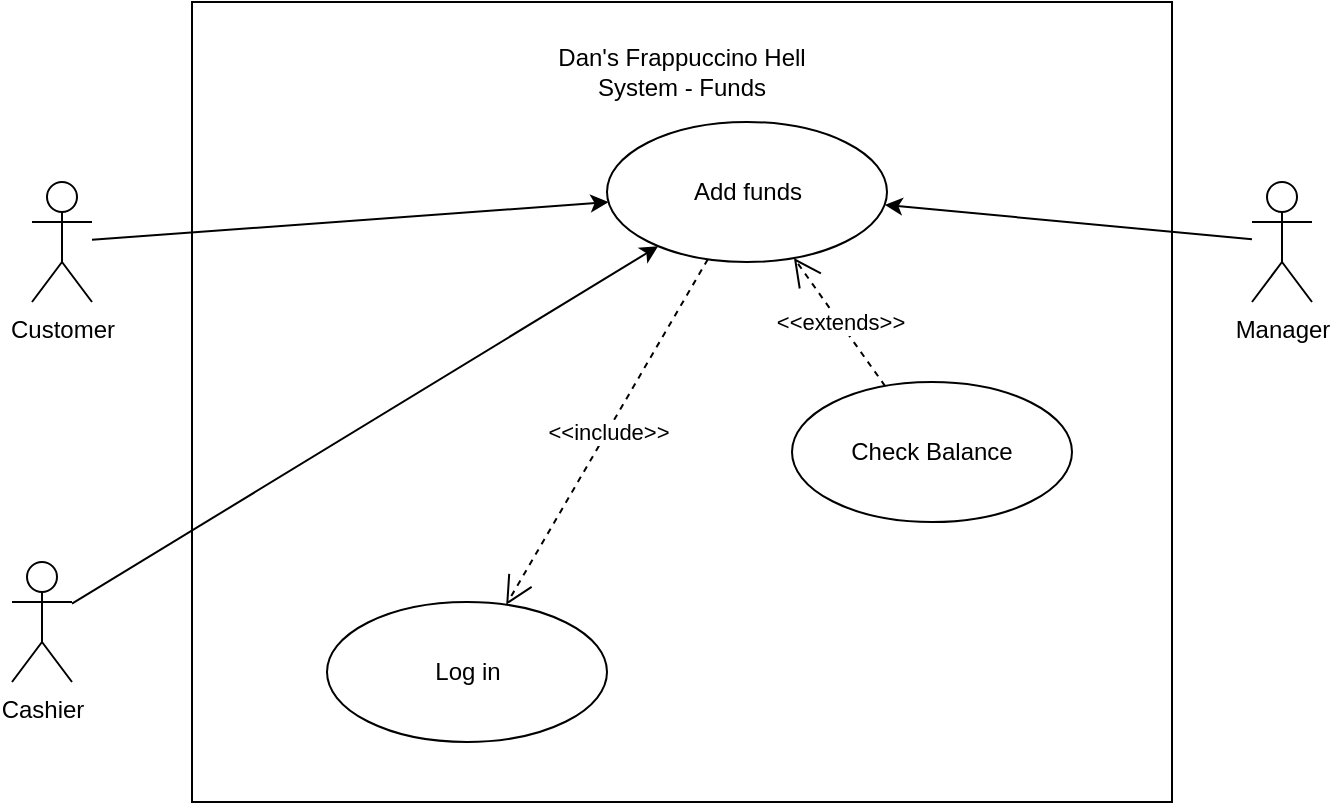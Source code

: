 <mxfile>
    <diagram id="rfjSN9cdk0lPBWMgBJ06" name="Page-1">
        <mxGraphModel dx="1844" dy="890" grid="1" gridSize="10" guides="1" tooltips="1" connect="1" arrows="1" fold="1" page="1" pageScale="1" pageWidth="850" pageHeight="1100" math="0" shadow="0">
            <root>
                <mxCell id="0"/>
                <mxCell id="1" parent="0"/>
                <mxCell id="zSOSA6TjUo3DJ6Rty31Y-2" value="" style="rounded=0;whiteSpace=wrap;html=1;" parent="1" vertex="1">
                    <mxGeometry x="200" y="90" width="490" height="400" as="geometry"/>
                </mxCell>
                <mxCell id="zSOSA6TjUo3DJ6Rty31Y-3" value="Customer" style="shape=umlActor;verticalLabelPosition=bottom;verticalAlign=top;html=1;outlineConnect=0;" parent="1" vertex="1">
                    <mxGeometry x="120" y="180" width="30" height="60" as="geometry"/>
                </mxCell>
                <mxCell id="zSOSA6TjUo3DJ6Rty31Y-4" value="Cashier" style="shape=umlActor;verticalLabelPosition=bottom;verticalAlign=top;html=1;outlineConnect=0;" parent="1" vertex="1">
                    <mxGeometry x="110" y="370" width="30" height="60" as="geometry"/>
                </mxCell>
                <mxCell id="zSOSA6TjUo3DJ6Rty31Y-5" value="Manager" style="shape=umlActor;verticalLabelPosition=bottom;verticalAlign=top;html=1;outlineConnect=0;" parent="1" vertex="1">
                    <mxGeometry x="730" y="180" width="30" height="60" as="geometry"/>
                </mxCell>
                <mxCell id="zSOSA6TjUo3DJ6Rty31Y-7" value="Log in" style="ellipse;whiteSpace=wrap;html=1;" parent="1" vertex="1">
                    <mxGeometry x="267.5" y="390" width="140" height="70" as="geometry"/>
                </mxCell>
                <mxCell id="zSOSA6TjUo3DJ6Rty31Y-9" value="Add funds" style="ellipse;whiteSpace=wrap;html=1;" parent="1" vertex="1">
                    <mxGeometry x="407.5" y="150" width="140" height="70" as="geometry"/>
                </mxCell>
                <mxCell id="zSOSA6TjUo3DJ6Rty31Y-17" value="Check Balance" style="ellipse;whiteSpace=wrap;html=1;" parent="1" vertex="1">
                    <mxGeometry x="500" y="280" width="140" height="70" as="geometry"/>
                </mxCell>
                <mxCell id="zSOSA6TjUo3DJ6Rty31Y-20" value="Dan's Frappuccino Hell System - Funds" style="text;html=1;strokeColor=none;fillColor=none;align=center;verticalAlign=middle;whiteSpace=wrap;rounded=0;" parent="1" vertex="1">
                    <mxGeometry x="380" y="110" width="130" height="30" as="geometry"/>
                </mxCell>
                <mxCell id="zSOSA6TjUo3DJ6Rty31Y-23" value="" style="endArrow=classic;html=1;rounded=0;" parent="1" source="zSOSA6TjUo3DJ6Rty31Y-3" target="zSOSA6TjUo3DJ6Rty31Y-9" edge="1">
                    <mxGeometry width="50" height="50" relative="1" as="geometry">
                        <mxPoint x="410" y="530" as="sourcePoint"/>
                        <mxPoint x="460" y="480" as="targetPoint"/>
                    </mxGeometry>
                </mxCell>
                <mxCell id="zSOSA6TjUo3DJ6Rty31Y-31" value="" style="endArrow=classic;html=1;rounded=0;" parent="1" source="zSOSA6TjUo3DJ6Rty31Y-5" target="zSOSA6TjUo3DJ6Rty31Y-9" edge="1">
                    <mxGeometry width="50" height="50" relative="1" as="geometry">
                        <mxPoint x="740" y="390" as="sourcePoint"/>
                        <mxPoint x="790" y="340" as="targetPoint"/>
                    </mxGeometry>
                </mxCell>
                <mxCell id="zSOSA6TjUo3DJ6Rty31Y-34" value="" style="endArrow=classic;html=1;rounded=0;" parent="1" source="zSOSA6TjUo3DJ6Rty31Y-4" target="zSOSA6TjUo3DJ6Rty31Y-9" edge="1">
                    <mxGeometry width="50" height="50" relative="1" as="geometry">
                        <mxPoint x="100" y="410" as="sourcePoint"/>
                        <mxPoint x="150" y="360" as="targetPoint"/>
                    </mxGeometry>
                </mxCell>
                <mxCell id="zSOSA6TjUo3DJ6Rty31Y-35" value="&amp;lt;&amp;lt;extends&amp;gt;&amp;gt;" style="endArrow=open;endSize=12;dashed=1;html=1;rounded=0;" parent="1" source="zSOSA6TjUo3DJ6Rty31Y-17" target="zSOSA6TjUo3DJ6Rty31Y-9" edge="1">
                    <mxGeometry width="160" relative="1" as="geometry">
                        <mxPoint x="340" y="330" as="sourcePoint"/>
                        <mxPoint x="500" y="330" as="targetPoint"/>
                        <Array as="points"/>
                    </mxGeometry>
                </mxCell>
                <mxCell id="zSOSA6TjUo3DJ6Rty31Y-40" value="&amp;lt;&amp;lt;include&amp;gt;&amp;gt;" style="endArrow=open;endSize=12;dashed=1;html=1;rounded=0;" parent="1" source="zSOSA6TjUo3DJ6Rty31Y-9" target="zSOSA6TjUo3DJ6Rty31Y-7" edge="1">
                    <mxGeometry width="160" relative="1" as="geometry">
                        <mxPoint x="316.305" y="443.779" as="sourcePoint"/>
                        <mxPoint x="358.784" y="436.351" as="targetPoint"/>
                        <Array as="points"/>
                    </mxGeometry>
                </mxCell>
            </root>
        </mxGraphModel>
    </diagram>
</mxfile>